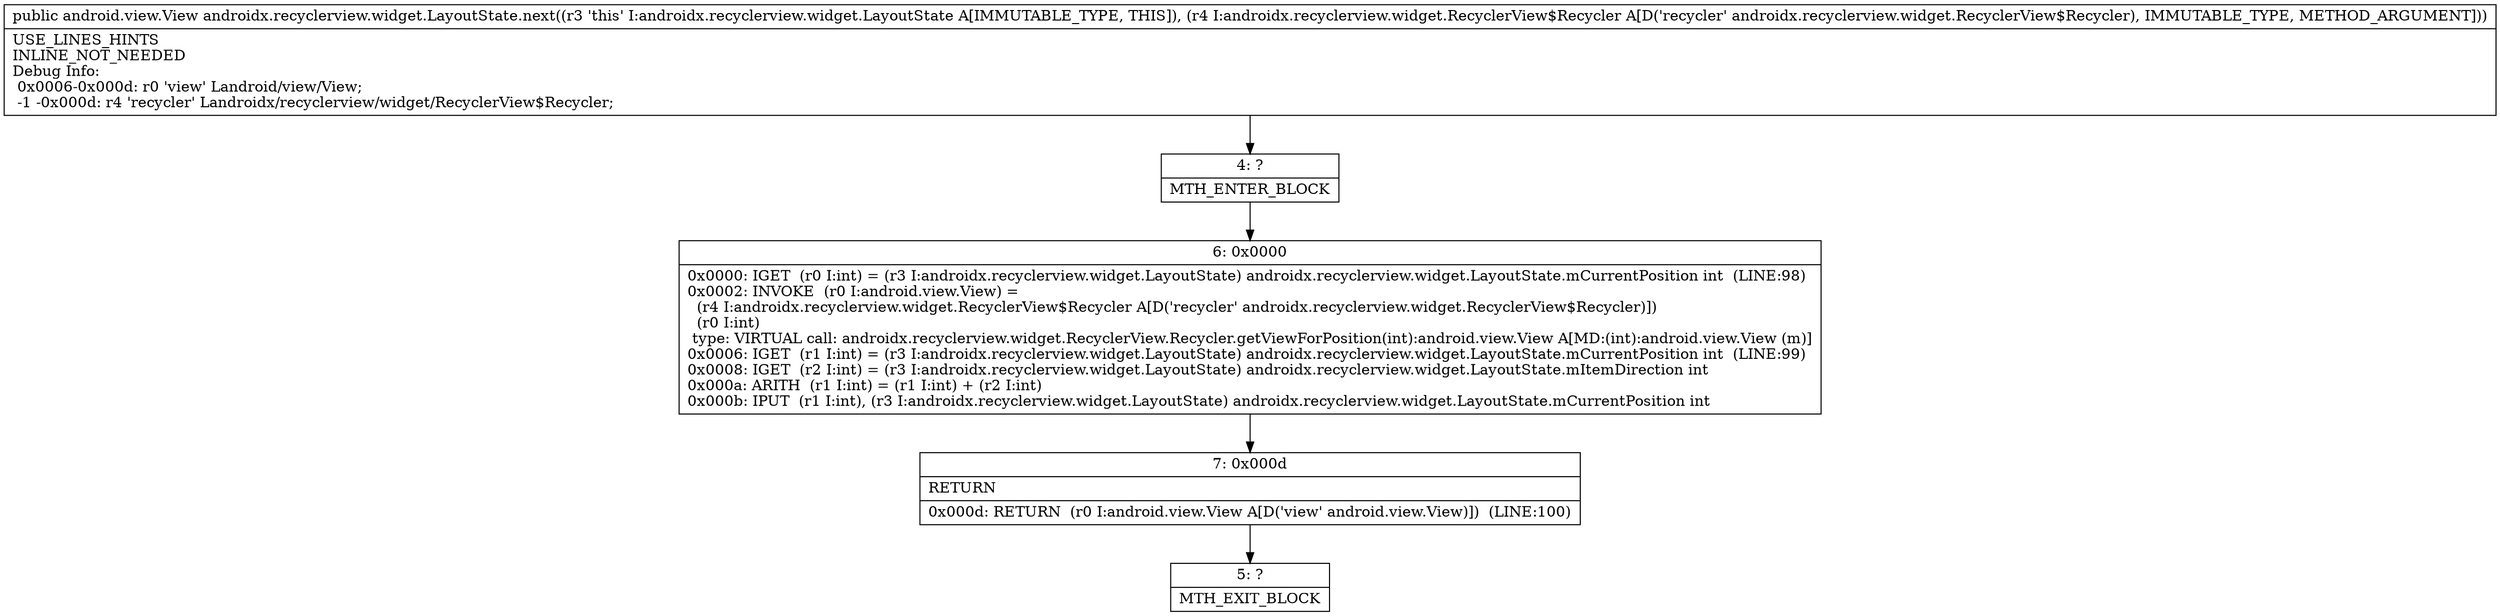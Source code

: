 digraph "CFG forandroidx.recyclerview.widget.LayoutState.next(Landroidx\/recyclerview\/widget\/RecyclerView$Recycler;)Landroid\/view\/View;" {
Node_4 [shape=record,label="{4\:\ ?|MTH_ENTER_BLOCK\l}"];
Node_6 [shape=record,label="{6\:\ 0x0000|0x0000: IGET  (r0 I:int) = (r3 I:androidx.recyclerview.widget.LayoutState) androidx.recyclerview.widget.LayoutState.mCurrentPosition int  (LINE:98)\l0x0002: INVOKE  (r0 I:android.view.View) = \l  (r4 I:androidx.recyclerview.widget.RecyclerView$Recycler A[D('recycler' androidx.recyclerview.widget.RecyclerView$Recycler)])\l  (r0 I:int)\l type: VIRTUAL call: androidx.recyclerview.widget.RecyclerView.Recycler.getViewForPosition(int):android.view.View A[MD:(int):android.view.View (m)]\l0x0006: IGET  (r1 I:int) = (r3 I:androidx.recyclerview.widget.LayoutState) androidx.recyclerview.widget.LayoutState.mCurrentPosition int  (LINE:99)\l0x0008: IGET  (r2 I:int) = (r3 I:androidx.recyclerview.widget.LayoutState) androidx.recyclerview.widget.LayoutState.mItemDirection int \l0x000a: ARITH  (r1 I:int) = (r1 I:int) + (r2 I:int) \l0x000b: IPUT  (r1 I:int), (r3 I:androidx.recyclerview.widget.LayoutState) androidx.recyclerview.widget.LayoutState.mCurrentPosition int \l}"];
Node_7 [shape=record,label="{7\:\ 0x000d|RETURN\l|0x000d: RETURN  (r0 I:android.view.View A[D('view' android.view.View)])  (LINE:100)\l}"];
Node_5 [shape=record,label="{5\:\ ?|MTH_EXIT_BLOCK\l}"];
MethodNode[shape=record,label="{public android.view.View androidx.recyclerview.widget.LayoutState.next((r3 'this' I:androidx.recyclerview.widget.LayoutState A[IMMUTABLE_TYPE, THIS]), (r4 I:androidx.recyclerview.widget.RecyclerView$Recycler A[D('recycler' androidx.recyclerview.widget.RecyclerView$Recycler), IMMUTABLE_TYPE, METHOD_ARGUMENT]))  | USE_LINES_HINTS\lINLINE_NOT_NEEDED\lDebug Info:\l  0x0006\-0x000d: r0 'view' Landroid\/view\/View;\l  \-1 \-0x000d: r4 'recycler' Landroidx\/recyclerview\/widget\/RecyclerView$Recycler;\l}"];
MethodNode -> Node_4;Node_4 -> Node_6;
Node_6 -> Node_7;
Node_7 -> Node_5;
}

